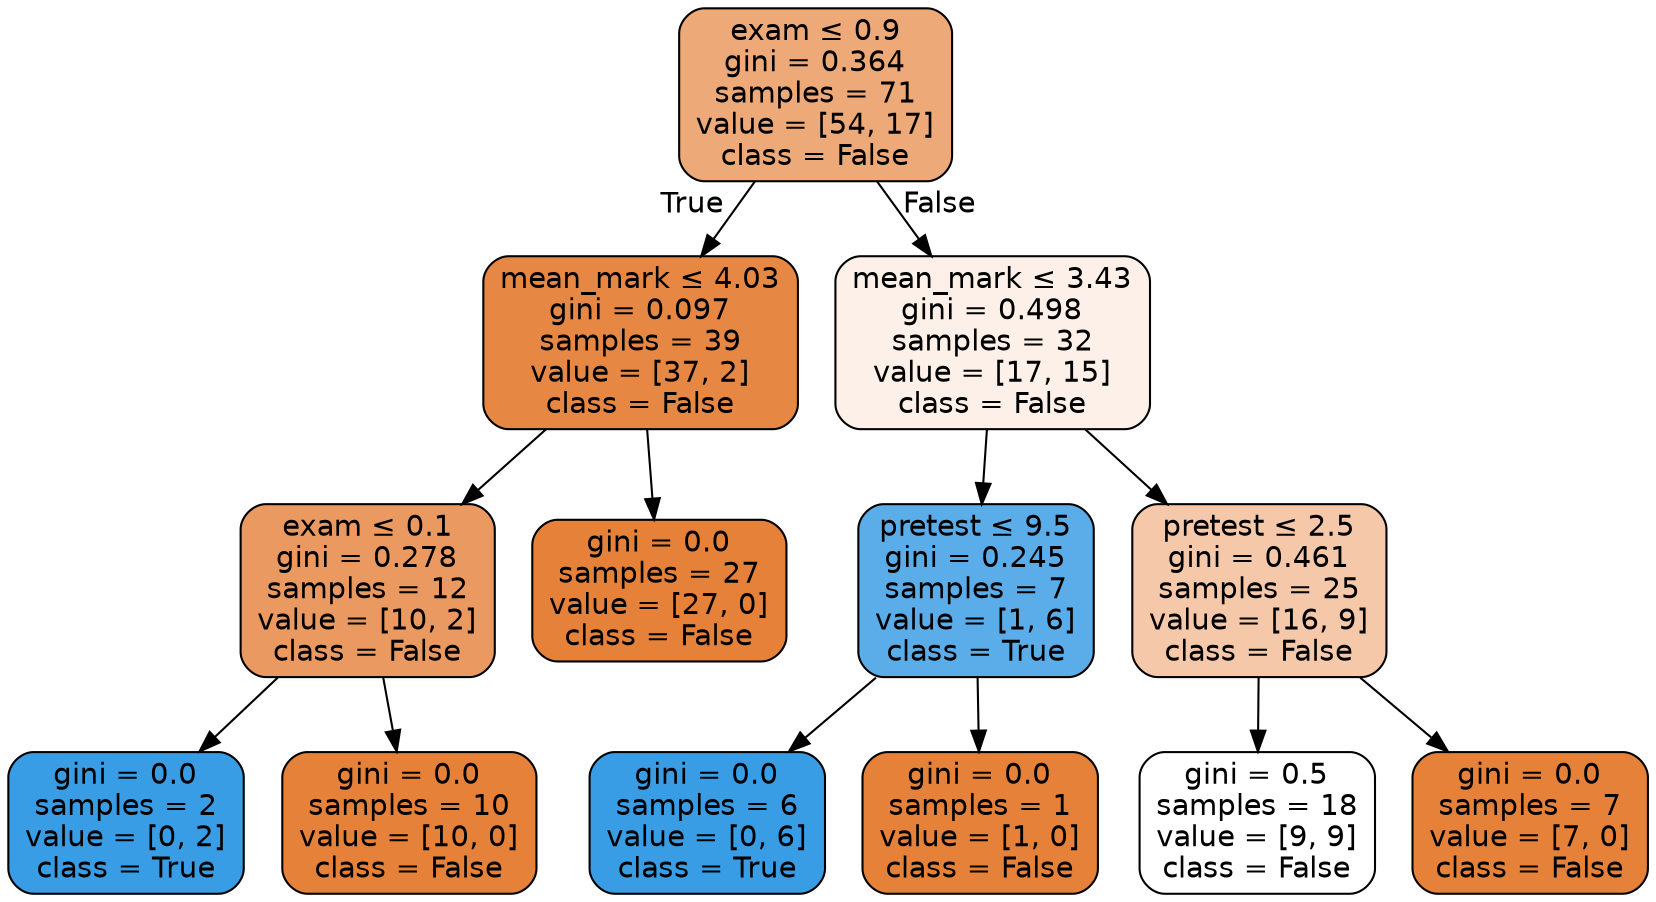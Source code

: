 digraph Tree {
node [shape=box, style="filled, rounded", color="black", fontname=helvetica] ;
edge [fontname=helvetica] ;
0 [label=<exam &le; 0.9<br/>gini = 0.364<br/>samples = 71<br/>value = [54, 17]<br/>class = False>, fillcolor="#eda977"] ;
1 [label=<mean_mark &le; 4.03<br/>gini = 0.097<br/>samples = 39<br/>value = [37, 2]<br/>class = False>, fillcolor="#e68844"] ;
0 -> 1 [labeldistance=2.5, labelangle=45, headlabel="True"] ;
2 [label=<exam &le; 0.1<br/>gini = 0.278<br/>samples = 12<br/>value = [10, 2]<br/>class = False>, fillcolor="#ea9a61"] ;
1 -> 2 ;
3 [label=<gini = 0.0<br/>samples = 2<br/>value = [0, 2]<br/>class = True>, fillcolor="#399de5"] ;
2 -> 3 ;
4 [label=<gini = 0.0<br/>samples = 10<br/>value = [10, 0]<br/>class = False>, fillcolor="#e58139"] ;
2 -> 4 ;
5 [label=<gini = 0.0<br/>samples = 27<br/>value = [27, 0]<br/>class = False>, fillcolor="#e58139"] ;
1 -> 5 ;
6 [label=<mean_mark &le; 3.43<br/>gini = 0.498<br/>samples = 32<br/>value = [17, 15]<br/>class = False>, fillcolor="#fcf0e8"] ;
0 -> 6 [labeldistance=2.5, labelangle=-45, headlabel="False"] ;
7 [label=<pretest &le; 9.5<br/>gini = 0.245<br/>samples = 7<br/>value = [1, 6]<br/>class = True>, fillcolor="#5aade9"] ;
6 -> 7 ;
8 [label=<gini = 0.0<br/>samples = 6<br/>value = [0, 6]<br/>class = True>, fillcolor="#399de5"] ;
7 -> 8 ;
9 [label=<gini = 0.0<br/>samples = 1<br/>value = [1, 0]<br/>class = False>, fillcolor="#e58139"] ;
7 -> 9 ;
10 [label=<pretest &le; 2.5<br/>gini = 0.461<br/>samples = 25<br/>value = [16, 9]<br/>class = False>, fillcolor="#f4c8a8"] ;
6 -> 10 ;
11 [label=<gini = 0.5<br/>samples = 18<br/>value = [9, 9]<br/>class = False>, fillcolor="#ffffff"] ;
10 -> 11 ;
12 [label=<gini = 0.0<br/>samples = 7<br/>value = [7, 0]<br/>class = False>, fillcolor="#e58139"] ;
10 -> 12 ;
}
